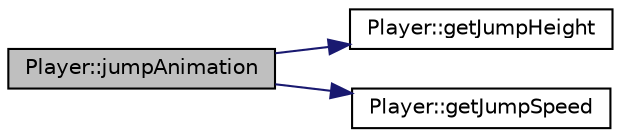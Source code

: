 digraph G
{
  edge [fontname="Helvetica",fontsize="10",labelfontname="Helvetica",labelfontsize="10"];
  node [fontname="Helvetica",fontsize="10",shape=record];
  rankdir="LR";
  Node1 [label="Player::jumpAnimation",height=0.2,width=0.4,color="black", fillcolor="grey75", style="filled" fontcolor="black"];
  Node1 -> Node2 [color="midnightblue",fontsize="10",style="solid"];
  Node2 [label="Player::getJumpHeight",height=0.2,width=0.4,color="black", fillcolor="white", style="filled",URL="$class_player.html#a4df8845cc35f7ef2d8aefbeffb141aed",tooltip="Get the jumping height value."];
  Node1 -> Node3 [color="midnightblue",fontsize="10",style="solid"];
  Node3 [label="Player::getJumpSpeed",height=0.2,width=0.4,color="black", fillcolor="white", style="filled",URL="$class_player.html#a95676c9d2da2c6e778aa8558c5e5fa80",tooltip="Get the jumping speed value."];
}
